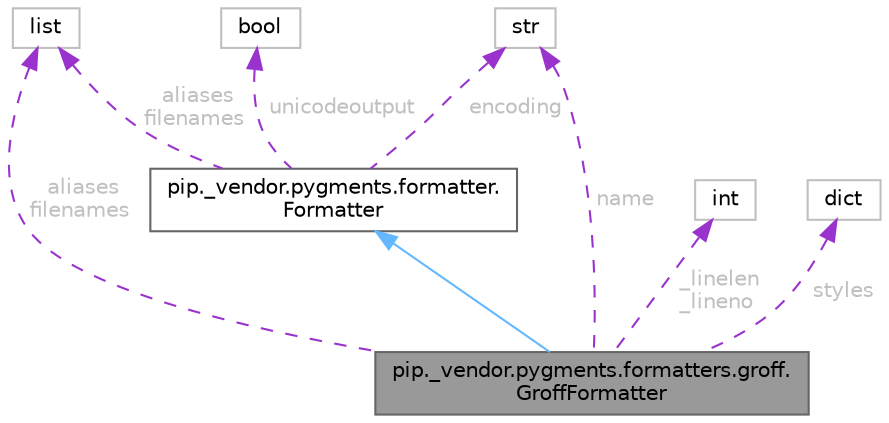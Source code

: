 digraph "pip._vendor.pygments.formatters.groff.GroffFormatter"
{
 // LATEX_PDF_SIZE
  bgcolor="transparent";
  edge [fontname=Helvetica,fontsize=10,labelfontname=Helvetica,labelfontsize=10];
  node [fontname=Helvetica,fontsize=10,shape=box,height=0.2,width=0.4];
  Node1 [id="Node000001",label="pip._vendor.pygments.formatters.groff.\lGroffFormatter",height=0.2,width=0.4,color="gray40", fillcolor="grey60", style="filled", fontcolor="black",tooltip=" "];
  Node2 -> Node1 [id="edge1_Node000001_Node000002",dir="back",color="steelblue1",style="solid",tooltip=" "];
  Node2 [id="Node000002",label="pip._vendor.pygments.formatter.\lFormatter",height=0.2,width=0.4,color="gray40", fillcolor="white", style="filled",URL="$d1/dbd/classpip_1_1__vendor_1_1pygments_1_1formatter_1_1Formatter.html",tooltip=" "];
  Node3 -> Node2 [id="edge2_Node000002_Node000003",dir="back",color="darkorchid3",style="dashed",tooltip=" ",label=" aliases\nfilenames",fontcolor="grey" ];
  Node3 [id="Node000003",label="list",height=0.2,width=0.4,color="grey75", fillcolor="white", style="filled",tooltip=" "];
  Node4 -> Node2 [id="edge3_Node000002_Node000004",dir="back",color="darkorchid3",style="dashed",tooltip=" ",label=" unicodeoutput",fontcolor="grey" ];
  Node4 [id="Node000004",label="bool",height=0.2,width=0.4,color="grey75", fillcolor="white", style="filled",tooltip=" "];
  Node5 -> Node2 [id="edge4_Node000002_Node000005",dir="back",color="darkorchid3",style="dashed",tooltip=" ",label=" encoding",fontcolor="grey" ];
  Node5 [id="Node000005",label="str",height=0.2,width=0.4,color="grey75", fillcolor="white", style="filled",tooltip=" "];
  Node5 -> Node1 [id="edge5_Node000001_Node000005",dir="back",color="darkorchid3",style="dashed",tooltip=" ",label=" name",fontcolor="grey" ];
  Node3 -> Node1 [id="edge6_Node000001_Node000003",dir="back",color="darkorchid3",style="dashed",tooltip=" ",label=" aliases\nfilenames",fontcolor="grey" ];
  Node6 -> Node1 [id="edge7_Node000001_Node000006",dir="back",color="darkorchid3",style="dashed",tooltip=" ",label=" _linelen\n_lineno",fontcolor="grey" ];
  Node6 [id="Node000006",label="int",height=0.2,width=0.4,color="grey75", fillcolor="white", style="filled",tooltip=" "];
  Node7 -> Node1 [id="edge8_Node000001_Node000007",dir="back",color="darkorchid3",style="dashed",tooltip=" ",label=" styles",fontcolor="grey" ];
  Node7 [id="Node000007",label="dict",height=0.2,width=0.4,color="grey75", fillcolor="white", style="filled",tooltip=" "];
}

